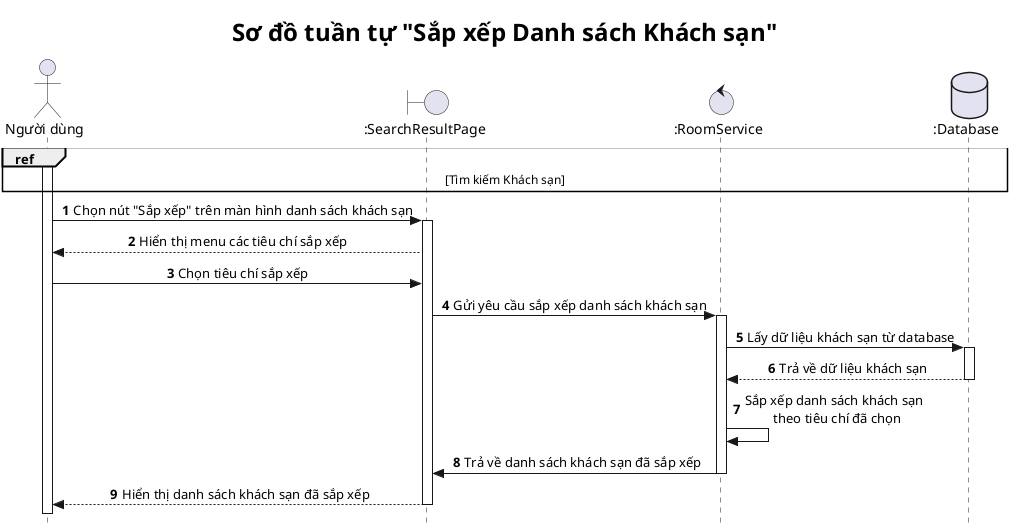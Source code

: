 @startuml

title <size: 24> Sơ đồ tuần tự "Sắp xếp Danh sách Khách sạn" </size>

skinparam style strictuml
skinparam SequenceMessageAlignment center

autonumber

actor "Người dùng" as U
boundary ":SearchResultPage" as SRP  
control ":RoomService" as RS
database ":Database" as DB  

ref over U, DB
    [Tìm kiếm Khách sạn]
end ref


activate U
U -> SRP: Chọn nút "Sắp xếp" trên màn hình danh sách khách sạn
activate SRP
SRP --> U: Hiển thị menu các tiêu chí sắp xếp
U -> SRP: Chọn tiêu chí sắp xếp
SRP -> RS: Gửi yêu cầu sắp xếp danh sách khách sạn
activate RS
RS -> DB: Lấy dữ liệu khách sạn từ database
activate DB
DB --> RS: Trả về dữ liệu khách sạn
deactivate DB
RS -> RS: Sắp xếp danh sách khách sạn \n theo tiêu chí đã chọn
RS -> SRP: Trả về danh sách khách sạn đã sắp xếp
deactivate RS
SRP --> U: Hiển thị danh sách khách sạn đã sắp xếp
deactivate SRP

@enduml